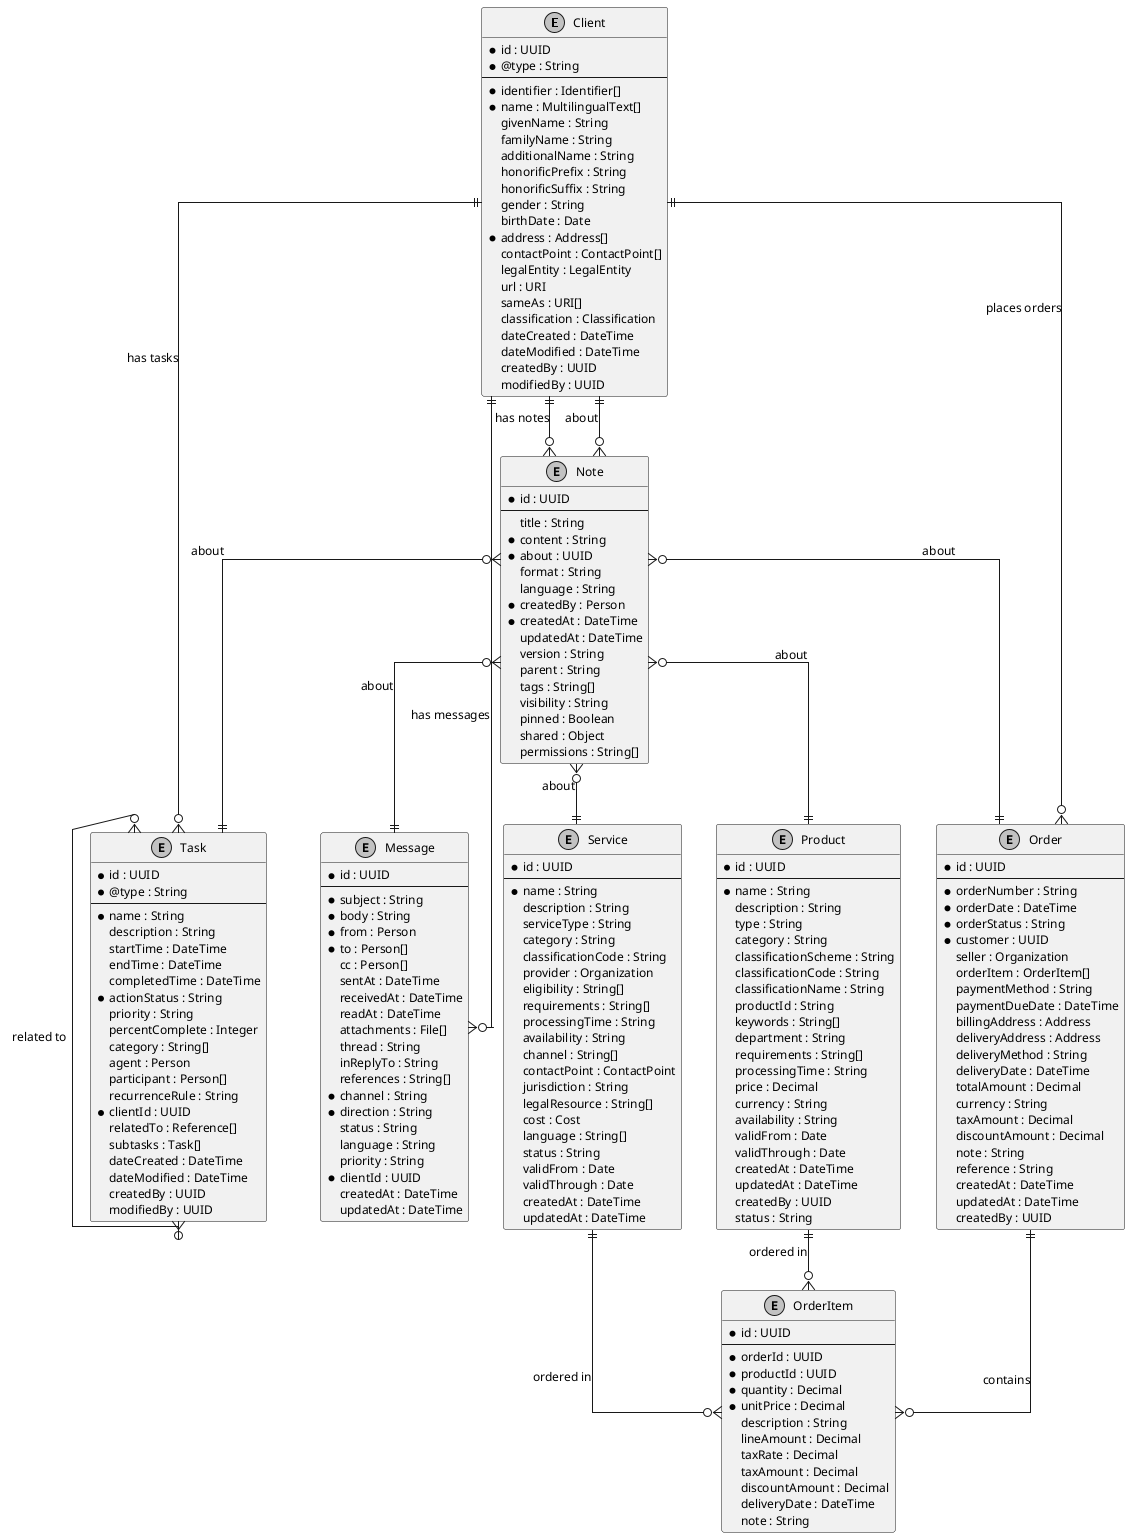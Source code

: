 @startuml Client Management System

' Styling
skinparam monochrome true
skinparam linetype ortho
skinparam packageStyle rectangle
skinparam shadowing false
skinparam defaultFontName Arial
skinparam defaultFontSize 12

' Client Entity
entity "Client" as client {
  * id : UUID
  * @type : String
  --
  * identifier : Identifier[]
  * name : MultilingualText[]
  givenName : String
  familyName : String
  additionalName : String
  honorificPrefix : String
  honorificSuffix : String
  gender : String
  birthDate : Date
  * address : Address[]
  contactPoint : ContactPoint[]
  legalEntity : LegalEntity
  url : URI
  sameAs : URI[]
  classification : Classification
  dateCreated : DateTime
  dateModified : DateTime
  createdBy : UUID
  modifiedBy : UUID
}

' Task Entity
entity "Task" as task {
  * id : UUID
  * @type : String
  --
  * name : String
  description : String
  startTime : DateTime
  endTime : DateTime
  completedTime : DateTime
  * actionStatus : String
  priority : String
  percentComplete : Integer
  category : String[]
  agent : Person
  participant : Person[]
  recurrenceRule : String
  * clientId : UUID
  relatedTo : Reference[]
  subtasks : Task[]
  dateCreated : DateTime
  dateModified : DateTime
  createdBy : UUID
  modifiedBy : UUID
}

' Message Entity
entity "Message" as message {
  * id : UUID
  --
  * subject : String
  * body : String
  * from : Person
  * to : Person[]
  cc : Person[]
  sentAt : DateTime
  receivedAt : DateTime
  readAt : DateTime
  attachments : File[]
  thread : String
  inReplyTo : String
  references : String[]
  * channel : String
  * direction : String
  status : String
  language : String
  priority : String
  * clientId : UUID
  createdAt : DateTime
  updatedAt : DateTime
}

' Note Entity
entity "Note" as note {
  * id : UUID
  --
  title : String
  * content : String
  * about : UUID
  format : String
  language : String
  * createdBy : Person
  * createdAt : DateTime
  updatedAt : DateTime
  version : String
  parent : String
  tags : String[]
  visibility : String
  pinned : Boolean
  shared : Object
  permissions : String[]
}

' Product Entity
entity "Product" as product {
  * id : UUID
  --
  * name : String
  description : String
  type : String
  category : String
  classificationScheme : String
  classificationCode : String
  classificationName : String
  productId : String
  keywords : String[]
  department : String
  requirements : String[]
  processingTime : String
  price : Decimal
  currency : String
  availability : String
  validFrom : Date
  validThrough : Date
  createdAt : DateTime
  updatedAt : DateTime
  createdBy : UUID
  status : String
}

' Service Entity
entity "Service" as service {
  * id : UUID
  --
  * name : String
  description : String
  serviceType : String
  category : String
  classificationCode : String
  provider : Organization
  eligibility : String[]
  requirements : String[]
  processingTime : String
  availability : String
  channel : String[]
  contactPoint : ContactPoint
  jurisdiction : String
  legalResource : String[]
  cost : Cost
  language : String[]
  status : String
  validFrom : Date
  validThrough : Date
  createdAt : DateTime
  updatedAt : DateTime
}

' Order Entity
entity "Order" as order {
  * id : UUID
  --
  * orderNumber : String
  * orderDate : DateTime
  * orderStatus : String
  * customer : UUID
  seller : Organization
  orderItem : OrderItem[]
  paymentMethod : String
  paymentDueDate : DateTime
  billingAddress : Address
  deliveryAddress : Address
  deliveryMethod : String
  deliveryDate : DateTime
  totalAmount : Decimal
  currency : String
  taxAmount : Decimal
  discountAmount : Decimal
  note : String
  reference : String
  createdAt : DateTime
  updatedAt : DateTime
  createdBy : UUID
}

' OrderItem Entity
entity "OrderItem" as orderItem {
  * id : UUID
  --
  * orderId : UUID
  * productId : UUID
  * quantity : Decimal
  * unitPrice : Decimal
  description : String
  lineAmount : Decimal
  taxRate : Decimal
  taxAmount : Decimal
  discountAmount : Decimal
  deliveryDate : DateTime
  note : String
}

' Relationships
client ||--o{ task : "has tasks"
client ||--o{ message : "has messages"
client ||--o{ note : "has notes"
client ||--o{ order : "places orders"
task }o--o{ task : "related to"
product ||--o{ orderItem : "ordered in"
service ||--o{ orderItem : "ordered in"
order ||--o{ orderItem : "contains"
note }o--|| client : "about"
note }o--|| task : "about"
note }o--|| message : "about"
note }o--|| product : "about"
note }o--|| service : "about"
note }o--|| order : "about"

@enduml 